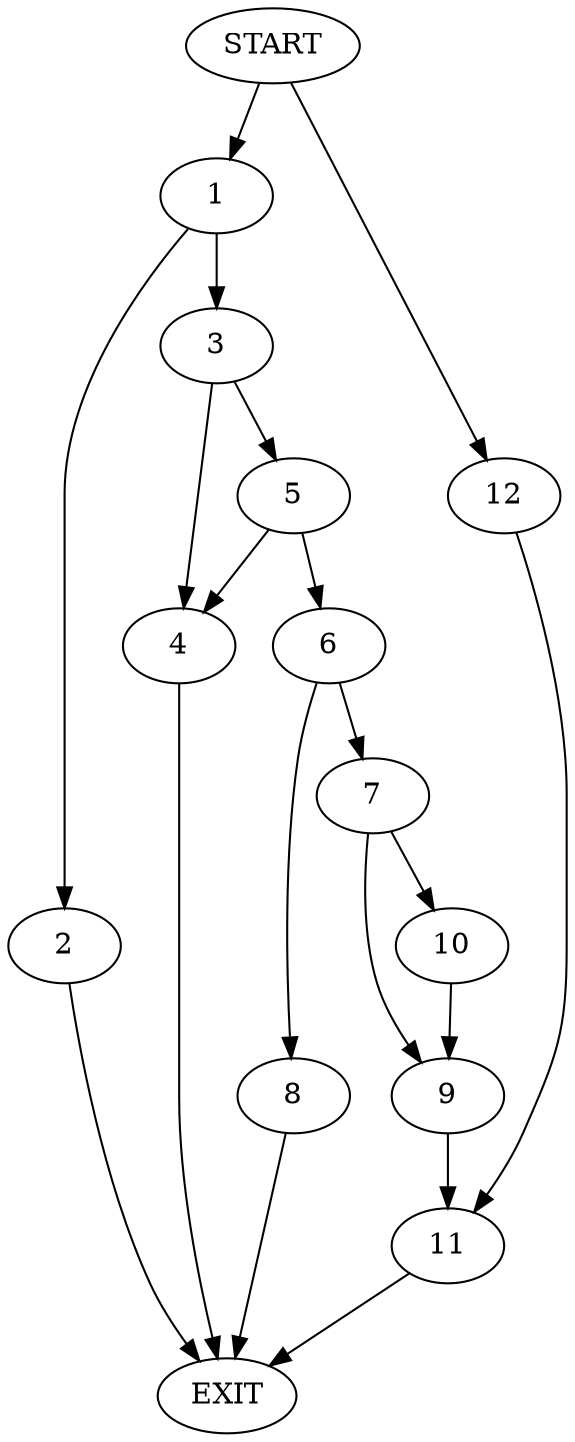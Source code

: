 digraph {
0 [label="START"]
13 [label="EXIT"]
0 -> 1
1 -> 2
1 -> 3
3 -> 4
3 -> 5
2 -> 13
5 -> 4
5 -> 6
4 -> 13
6 -> 7
6 -> 8
7 -> 9
7 -> 10
8 -> 13
9 -> 11
10 -> 9
11 -> 13
0 -> 12
12 -> 11
}
